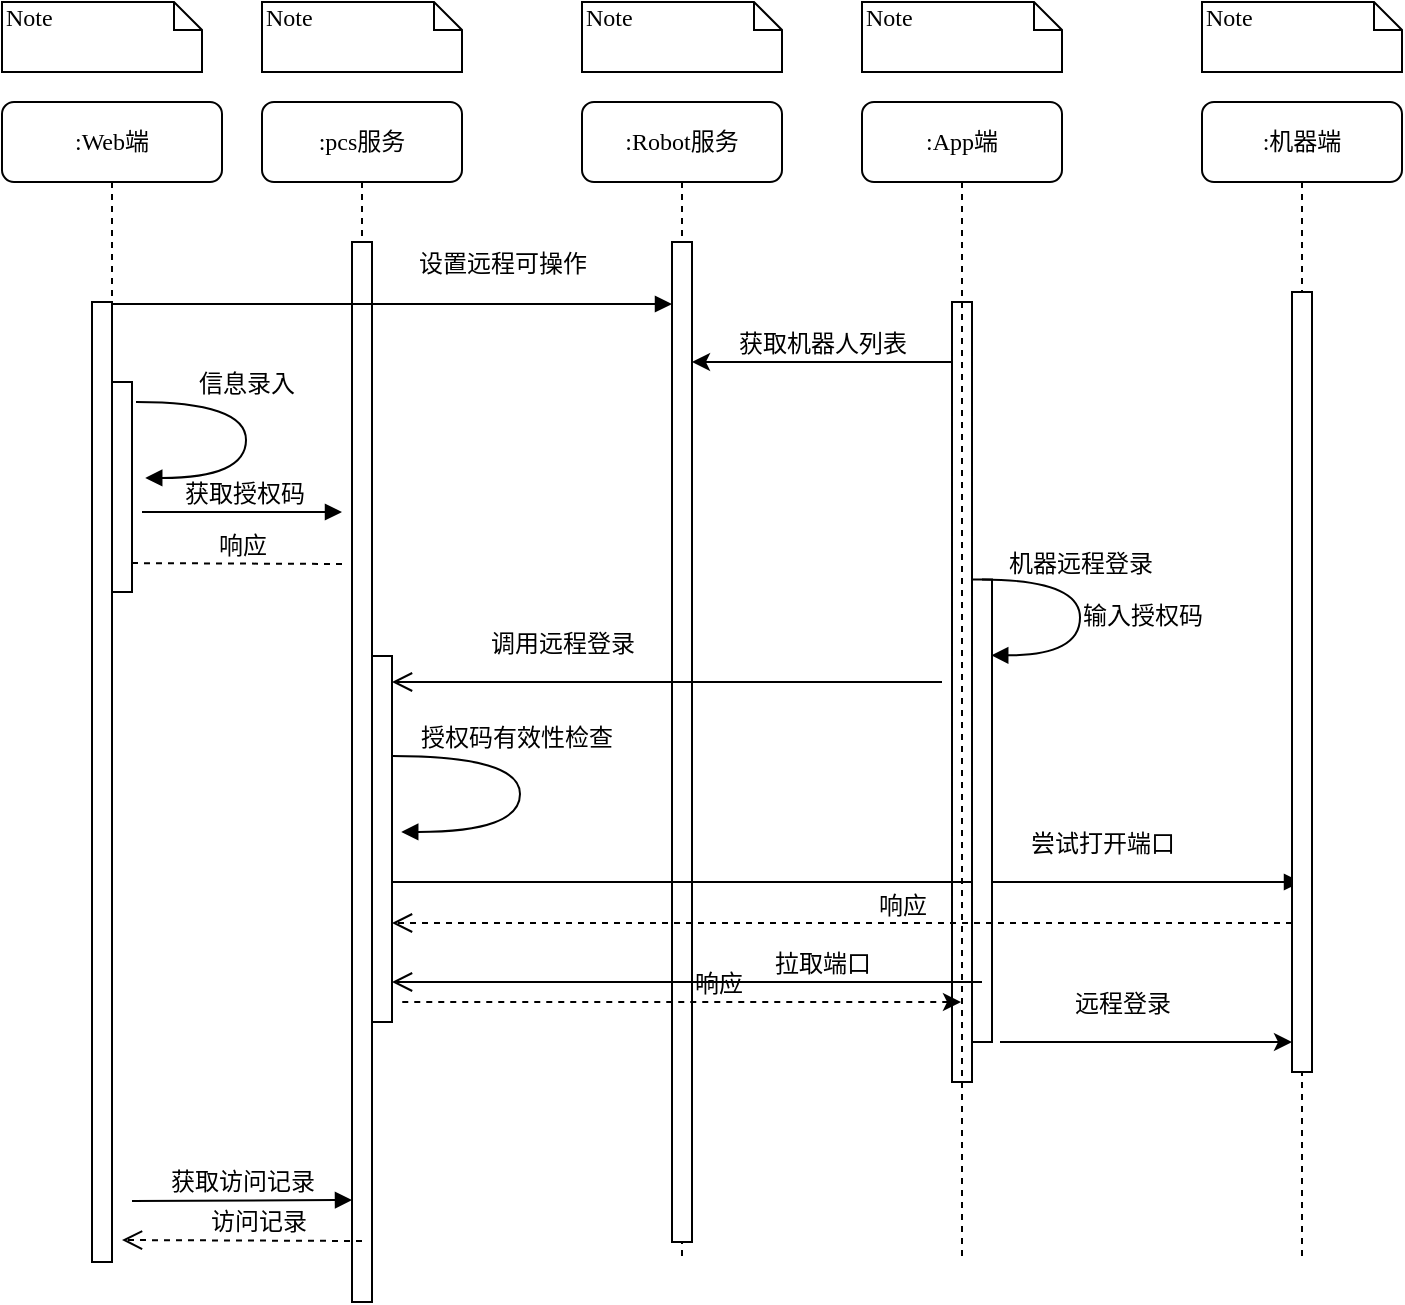 <mxfile version="20.2.3" type="github">
  <diagram name="Page-1" id="13e1069c-82ec-6db2-03f1-153e76fe0fe0">
    <mxGraphModel dx="1298" dy="756" grid="1" gridSize="10" guides="1" tooltips="1" connect="1" arrows="1" fold="1" page="1" pageScale="1" pageWidth="1100" pageHeight="850" background="none" math="0" shadow="0">
      <root>
        <mxCell id="0" />
        <mxCell id="1" parent="0" />
        <mxCell id="7baba1c4bc27f4b0-16" value="" style="html=1;points=[];perimeter=orthogonalPerimeter;rounded=0;shadow=0;comic=0;labelBackgroundColor=none;strokeWidth=1;fontFamily=Verdana;fontSize=12;align=center;" parent="1" vertex="1">
          <mxGeometry x="585" y="180" width="10" height="390" as="geometry" />
        </mxCell>
        <mxCell id="7baba1c4bc27f4b0-2" value=":pcs服务" style="shape=umlLifeline;perimeter=lifelinePerimeter;whiteSpace=wrap;html=1;container=1;collapsible=0;recursiveResize=0;outlineConnect=0;rounded=1;shadow=0;comic=0;labelBackgroundColor=none;strokeWidth=1;fontFamily=Verdana;fontSize=12;align=center;" parent="1" vertex="1">
          <mxGeometry x="240" y="80" width="100" height="600" as="geometry" />
        </mxCell>
        <mxCell id="7baba1c4bc27f4b0-10" value="" style="html=1;points=[];perimeter=orthogonalPerimeter;rounded=0;shadow=0;comic=0;labelBackgroundColor=none;strokeWidth=1;fontFamily=Verdana;fontSize=12;align=center;" parent="7baba1c4bc27f4b0-2" vertex="1">
          <mxGeometry x="45" y="70" width="10" height="530" as="geometry" />
        </mxCell>
        <mxCell id="sWhF9e7TTx62POClrcet-5" value="获取访问记录" style="html=1;verticalAlign=bottom;endArrow=block;entryX=0;entryY=0;labelBackgroundColor=none;fontFamily=Verdana;fontSize=12;edgeStyle=elbowEdgeStyle;elbow=vertical;" parent="7baba1c4bc27f4b0-2" edge="1">
          <mxGeometry relative="1" as="geometry">
            <mxPoint x="-65" y="549.5" as="sourcePoint" />
            <mxPoint x="45" y="549" as="targetPoint" />
            <Array as="points">
              <mxPoint x="-80" y="549" />
            </Array>
          </mxGeometry>
        </mxCell>
        <mxCell id="VVGi2ne_kL_Bnbhiapt8-4" value="" style="html=1;points=[];perimeter=orthogonalPerimeter;rounded=0;shadow=0;comic=0;labelBackgroundColor=none;strokeWidth=1;fontFamily=Verdana;fontSize=12;align=center;" parent="7baba1c4bc27f4b0-2" vertex="1">
          <mxGeometry x="55" y="277" width="10" height="183" as="geometry" />
        </mxCell>
        <mxCell id="7baba1c4bc27f4b0-3" value=":Robot服务" style="shape=umlLifeline;perimeter=lifelinePerimeter;whiteSpace=wrap;html=1;container=1;collapsible=0;recursiveResize=0;outlineConnect=0;rounded=1;shadow=0;comic=0;labelBackgroundColor=none;strokeWidth=1;fontFamily=Verdana;fontSize=12;align=center;" parent="1" vertex="1">
          <mxGeometry x="400" y="80" width="100" height="580" as="geometry" />
        </mxCell>
        <mxCell id="7baba1c4bc27f4b0-13" value="" style="html=1;points=[];perimeter=orthogonalPerimeter;rounded=0;shadow=0;comic=0;labelBackgroundColor=none;strokeWidth=1;fontFamily=Verdana;fontSize=12;align=center;" parent="7baba1c4bc27f4b0-3" vertex="1">
          <mxGeometry x="45" y="70" width="10" height="500" as="geometry" />
        </mxCell>
        <mxCell id="o3-MhIJSFL77jd2BRlx6-1" value="尝试打开端口" style="html=1;verticalAlign=bottom;endArrow=block;labelBackgroundColor=none;fontFamily=Verdana;fontSize=12;edgeStyle=elbowEdgeStyle;elbow=vertical;" edge="1" parent="7baba1c4bc27f4b0-3" target="tVU4Z-qrTUNsK-4DYAnP-6">
          <mxGeometry x="0.562" y="10" relative="1" as="geometry">
            <mxPoint x="-95" y="390" as="sourcePoint" />
            <mxPoint as="offset" />
            <mxPoint x="185" y="390" as="targetPoint" />
          </mxGeometry>
        </mxCell>
        <mxCell id="7baba1c4bc27f4b0-4" value=":App端" style="shape=umlLifeline;perimeter=lifelinePerimeter;whiteSpace=wrap;html=1;container=1;collapsible=0;recursiveResize=0;outlineConnect=0;rounded=1;shadow=0;comic=0;labelBackgroundColor=none;strokeWidth=1;fontFamily=Verdana;fontSize=12;align=center;" parent="1" vertex="1">
          <mxGeometry x="540" y="80" width="100" height="580" as="geometry" />
        </mxCell>
        <mxCell id="t7zXVuiCobnFSWgjzZEa-1" value="" style="html=1;points=[];perimeter=orthogonalPerimeter;rounded=0;shadow=0;comic=0;labelBackgroundColor=none;strokeWidth=1;fontFamily=Verdana;fontSize=12;align=center;" parent="7baba1c4bc27f4b0-4" vertex="1">
          <mxGeometry x="55" y="238.75" width="10" height="231.25" as="geometry" />
        </mxCell>
        <mxCell id="t7zXVuiCobnFSWgjzZEa-2" value="机器远程登录" style="html=1;verticalAlign=bottom;endArrow=block;labelBackgroundColor=none;fontFamily=Verdana;fontSize=12;elbow=vertical;edgeStyle=orthogonalEdgeStyle;curved=1;entryX=1;entryY=0.286;entryPerimeter=0;exitX=1.038;exitY=0.345;exitPerimeter=0;" parent="7baba1c4bc27f4b0-4" edge="1">
          <mxGeometry x="-0.234" relative="1" as="geometry">
            <mxPoint x="60" y="238.75" as="sourcePoint" />
            <mxPoint x="64.62" y="276.67" as="targetPoint" />
            <Array as="points">
              <mxPoint x="109" y="238.75" />
              <mxPoint x="109" y="276.75" />
            </Array>
            <mxPoint as="offset" />
          </mxGeometry>
        </mxCell>
        <mxCell id="sWhF9e7TTx62POClrcet-1" value="拉取端口" style="html=1;verticalAlign=bottom;endArrow=open;endSize=8;labelBackgroundColor=none;fontFamily=Verdana;fontSize=12;" parent="7baba1c4bc27f4b0-4" edge="1">
          <mxGeometry x="-0.458" relative="1" as="geometry">
            <mxPoint x="-235" y="440" as="targetPoint" />
            <mxPoint x="60" y="440" as="sourcePoint" />
            <mxPoint as="offset" />
          </mxGeometry>
        </mxCell>
        <mxCell id="7baba1c4bc27f4b0-8" value=":Web端" style="shape=umlLifeline;perimeter=lifelinePerimeter;whiteSpace=wrap;html=1;container=1;collapsible=0;recursiveResize=0;outlineConnect=0;rounded=1;shadow=0;comic=0;labelBackgroundColor=none;strokeWidth=1;fontFamily=Verdana;fontSize=12;align=center;" parent="1" vertex="1">
          <mxGeometry x="110" y="80" width="110" height="580" as="geometry" />
        </mxCell>
        <mxCell id="7baba1c4bc27f4b0-9" value="" style="html=1;points=[];perimeter=orthogonalPerimeter;rounded=0;shadow=0;comic=0;labelBackgroundColor=none;strokeWidth=1;fontFamily=Verdana;fontSize=12;align=center;" parent="7baba1c4bc27f4b0-8" vertex="1">
          <mxGeometry x="45" y="100" width="10" height="480" as="geometry" />
        </mxCell>
        <mxCell id="nKYfHs4xCDxU2rANH8Kp-18" value="响应" style="html=1;verticalAlign=bottom;endArrow=open;dashed=1;endSize=8;labelBackgroundColor=none;fontFamily=Verdana;fontSize=12;" parent="7baba1c4bc27f4b0-8" edge="1">
          <mxGeometry x="-0.131" relative="1" as="geometry">
            <mxPoint x="55" y="230.5" as="targetPoint" />
            <mxPoint x="170" y="231" as="sourcePoint" />
            <mxPoint as="offset" />
          </mxGeometry>
        </mxCell>
        <mxCell id="tVU4Z-qrTUNsK-4DYAnP-4" value="" style="html=1;points=[];perimeter=orthogonalPerimeter;rounded=0;shadow=0;comic=0;labelBackgroundColor=none;strokeWidth=1;fontFamily=Verdana;fontSize=12;align=center;" parent="7baba1c4bc27f4b0-8" vertex="1">
          <mxGeometry x="55" y="140" width="10" height="105" as="geometry" />
        </mxCell>
        <mxCell id="7baba1c4bc27f4b0-11" value="设置远程可操作" style="html=1;verticalAlign=bottom;endArrow=block;entryX=0;entryY=0.062;labelBackgroundColor=none;fontFamily=Verdana;fontSize=12;edgeStyle=elbowEdgeStyle;elbow=vertical;entryDx=0;entryDy=0;entryPerimeter=0;" parent="1" source="7baba1c4bc27f4b0-9" target="7baba1c4bc27f4b0-13" edge="1">
          <mxGeometry x="0.393" y="11" relative="1" as="geometry">
            <mxPoint x="220" y="190" as="sourcePoint" />
            <mxPoint as="offset" />
          </mxGeometry>
        </mxCell>
        <mxCell id="7baba1c4bc27f4b0-40" value="Note" style="shape=note;whiteSpace=wrap;html=1;size=14;verticalAlign=top;align=left;spacingTop=-6;rounded=0;shadow=0;comic=0;labelBackgroundColor=none;strokeWidth=1;fontFamily=Verdana;fontSize=12" parent="1" vertex="1">
          <mxGeometry x="110" y="30" width="100" height="35" as="geometry" />
        </mxCell>
        <mxCell id="7baba1c4bc27f4b0-41" value="Note" style="shape=note;whiteSpace=wrap;html=1;size=14;verticalAlign=top;align=left;spacingTop=-6;rounded=0;shadow=0;comic=0;labelBackgroundColor=none;strokeWidth=1;fontFamily=Verdana;fontSize=12" parent="1" vertex="1">
          <mxGeometry x="240" y="30" width="100" height="35" as="geometry" />
        </mxCell>
        <mxCell id="7baba1c4bc27f4b0-42" value="Note" style="shape=note;whiteSpace=wrap;html=1;size=14;verticalAlign=top;align=left;spacingTop=-6;rounded=0;shadow=0;comic=0;labelBackgroundColor=none;strokeWidth=1;fontFamily=Verdana;fontSize=12" parent="1" vertex="1">
          <mxGeometry x="400" y="30" width="100" height="35" as="geometry" />
        </mxCell>
        <mxCell id="7baba1c4bc27f4b0-43" value="Note" style="shape=note;whiteSpace=wrap;html=1;size=14;verticalAlign=top;align=left;spacingTop=-6;rounded=0;shadow=0;comic=0;labelBackgroundColor=none;strokeWidth=1;fontFamily=Verdana;fontSize=12" parent="1" vertex="1">
          <mxGeometry x="540" y="30" width="100" height="35" as="geometry" />
        </mxCell>
        <mxCell id="3o3wZ-A4HvLcNPkHUDMv-2" value="" style="html=1;verticalAlign=bottom;endArrow=none;entryX=0;entryY=0;labelBackgroundColor=none;fontFamily=Verdana;fontSize=12;edgeStyle=elbowEdgeStyle;elbow=vertical;" parent="1" source="7baba1c4bc27f4b0-10" edge="1">
          <mxGeometry relative="1" as="geometry">
            <mxPoint x="295" y="200" as="sourcePoint" />
            <mxPoint x="295" y="190" as="targetPoint" />
          </mxGeometry>
        </mxCell>
        <mxCell id="3o3wZ-A4HvLcNPkHUDMv-4" value="调用远程登录" style="html=1;verticalAlign=bottom;endArrow=open;endSize=8;labelBackgroundColor=none;fontFamily=Verdana;fontSize=12;" parent="1" target="VVGi2ne_kL_Bnbhiapt8-4" edge="1">
          <mxGeometry x="0.387" y="-10" relative="1" as="geometry">
            <mxPoint x="460" y="370" as="targetPoint" />
            <mxPoint x="580" y="370" as="sourcePoint" />
            <mxPoint as="offset" />
          </mxGeometry>
        </mxCell>
        <mxCell id="nKYfHs4xCDxU2rANH8Kp-17" value="&lt;div class=&quot;lake-content&quot;&gt;&lt;span class=&quot;ne-text&quot;&gt;获取授权码&lt;/span&gt;&lt;/div&gt;" style="html=1;verticalAlign=bottom;endArrow=block;entryX=0;entryY=0;labelBackgroundColor=none;fontFamily=Verdana;fontSize=12;edgeStyle=elbowEdgeStyle;elbow=vertical;" parent="1" edge="1">
          <mxGeometry relative="1" as="geometry">
            <mxPoint x="180" y="285" as="sourcePoint" />
            <mxPoint x="280" y="284.5" as="targetPoint" />
          </mxGeometry>
        </mxCell>
        <mxCell id="sWhF9e7TTx62POClrcet-6" value="访问记录" style="html=1;verticalAlign=bottom;endArrow=open;dashed=1;endSize=8;labelBackgroundColor=none;fontFamily=Verdana;fontSize=12;" parent="1" edge="1">
          <mxGeometry x="-0.131" relative="1" as="geometry">
            <mxPoint x="170" y="649" as="targetPoint" />
            <mxPoint x="290" y="649.5" as="sourcePoint" />
            <mxPoint as="offset" />
          </mxGeometry>
        </mxCell>
        <mxCell id="VVGi2ne_kL_Bnbhiapt8-7" value="信息录入" style="html=1;verticalAlign=bottom;endArrow=block;labelBackgroundColor=none;fontFamily=Verdana;fontSize=12;elbow=vertical;edgeStyle=orthogonalEdgeStyle;curved=1;entryX=1;entryY=0.286;entryPerimeter=0;exitX=1.038;exitY=0.345;exitPerimeter=0;" parent="1" edge="1">
          <mxGeometry x="-0.234" relative="1" as="geometry">
            <mxPoint x="177" y="230.04" as="sourcePoint" />
            <mxPoint x="181.62" y="267.96" as="targetPoint" />
            <Array as="points">
              <mxPoint x="232" y="230.04" />
              <mxPoint x="232" y="268.04" />
            </Array>
            <mxPoint as="offset" />
          </mxGeometry>
        </mxCell>
        <mxCell id="tVU4Z-qrTUNsK-4DYAnP-1" value="获取机器人列表" style="html=1;verticalAlign=bottom;endArrow=none;labelBackgroundColor=none;fontFamily=Verdana;fontSize=12;edgeStyle=elbowEdgeStyle;elbow=vertical;startArrow=classic;endFill=0;startFill=1;" parent="1" edge="1">
          <mxGeometry relative="1" as="geometry">
            <mxPoint x="455" y="210" as="sourcePoint" />
            <mxPoint x="585" y="210" as="targetPoint" />
          </mxGeometry>
        </mxCell>
        <mxCell id="tVU4Z-qrTUNsK-4DYAnP-3" value="授权码有效性检查" style="html=1;verticalAlign=bottom;endArrow=block;labelBackgroundColor=none;fontFamily=Verdana;fontSize=12;elbow=vertical;edgeStyle=orthogonalEdgeStyle;curved=1;entryX=1;entryY=0.286;entryPerimeter=0;exitX=1.038;exitY=0.345;exitPerimeter=0;" parent="1" edge="1">
          <mxGeometry x="-0.234" relative="1" as="geometry">
            <mxPoint x="305" y="407.04" as="sourcePoint" />
            <mxPoint x="309.62" y="444.96" as="targetPoint" />
            <Array as="points">
              <mxPoint x="369" y="407" />
              <mxPoint x="369" y="445" />
            </Array>
            <mxPoint as="offset" />
          </mxGeometry>
        </mxCell>
        <mxCell id="tVU4Z-qrTUNsK-4DYAnP-5" value="输入&lt;span style=&quot;background-color: initial;&quot;&gt;授权码&lt;/span&gt;" style="text;html=1;resizable=0;autosize=1;align=center;verticalAlign=middle;points=[];fillColor=none;strokeColor=none;rounded=0;" parent="1" vertex="1">
          <mxGeometry x="640" y="322" width="80" height="30" as="geometry" />
        </mxCell>
        <mxCell id="tVU4Z-qrTUNsK-4DYAnP-6" value=":机器端" style="shape=umlLifeline;perimeter=lifelinePerimeter;whiteSpace=wrap;html=1;container=1;collapsible=0;recursiveResize=0;outlineConnect=0;rounded=1;shadow=0;comic=0;labelBackgroundColor=none;strokeWidth=1;fontFamily=Verdana;fontSize=12;align=center;" parent="1" vertex="1">
          <mxGeometry x="710" y="80" width="100" height="580" as="geometry" />
        </mxCell>
        <mxCell id="tVU4Z-qrTUNsK-4DYAnP-10" value="" style="html=1;points=[];perimeter=orthogonalPerimeter;rounded=0;shadow=0;comic=0;labelBackgroundColor=none;strokeWidth=1;fontFamily=Verdana;fontSize=12;align=center;" parent="tVU4Z-qrTUNsK-4DYAnP-6" vertex="1">
          <mxGeometry x="45" y="95" width="10" height="390" as="geometry" />
        </mxCell>
        <mxCell id="tVU4Z-qrTUNsK-4DYAnP-9" value="Note" style="shape=note;whiteSpace=wrap;html=1;size=14;verticalAlign=top;align=left;spacingTop=-6;rounded=0;shadow=0;comic=0;labelBackgroundColor=none;strokeWidth=1;fontFamily=Verdana;fontSize=12" parent="1" vertex="1">
          <mxGeometry x="710" y="30" width="100" height="35" as="geometry" />
        </mxCell>
        <mxCell id="o3-MhIJSFL77jd2BRlx6-2" value="响应" style="html=1;verticalAlign=bottom;endArrow=open;dashed=1;endSize=8;labelBackgroundColor=none;fontFamily=Verdana;fontSize=12;" edge="1" parent="1" target="VVGi2ne_kL_Bnbhiapt8-4">
          <mxGeometry x="-0.131" relative="1" as="geometry">
            <mxPoint x="640" y="490" as="targetPoint" />
            <mxPoint x="755" y="490.5" as="sourcePoint" />
            <mxPoint as="offset" />
          </mxGeometry>
        </mxCell>
        <mxCell id="o3-MhIJSFL77jd2BRlx6-3" value="响应" style="html=1;verticalAlign=bottom;endArrow=none;dashed=1;endSize=8;labelBackgroundColor=none;fontFamily=Verdana;fontSize=12;startArrow=classic;startFill=1;endFill=0;" edge="1" parent="1" source="7baba1c4bc27f4b0-4">
          <mxGeometry x="-0.131" relative="1" as="geometry">
            <mxPoint x="310" y="530" as="targetPoint" />
            <mxPoint x="425" y="530.5" as="sourcePoint" />
            <mxPoint as="offset" />
          </mxGeometry>
        </mxCell>
        <mxCell id="o3-MhIJSFL77jd2BRlx6-4" value="远程登录" style="html=1;verticalAlign=bottom;endArrow=none;endSize=8;labelBackgroundColor=none;fontFamily=Verdana;fontSize=12;entryX=1.4;entryY=1;entryDx=0;entryDy=0;entryPerimeter=0;startArrow=classic;startFill=1;endFill=0;" edge="1" parent="1" target="t7zXVuiCobnFSWgjzZEa-1">
          <mxGeometry x="0.164" y="-10" relative="1" as="geometry">
            <mxPoint x="480" y="550" as="targetPoint" />
            <mxPoint x="755" y="550" as="sourcePoint" />
            <mxPoint as="offset" />
          </mxGeometry>
        </mxCell>
      </root>
    </mxGraphModel>
  </diagram>
</mxfile>
